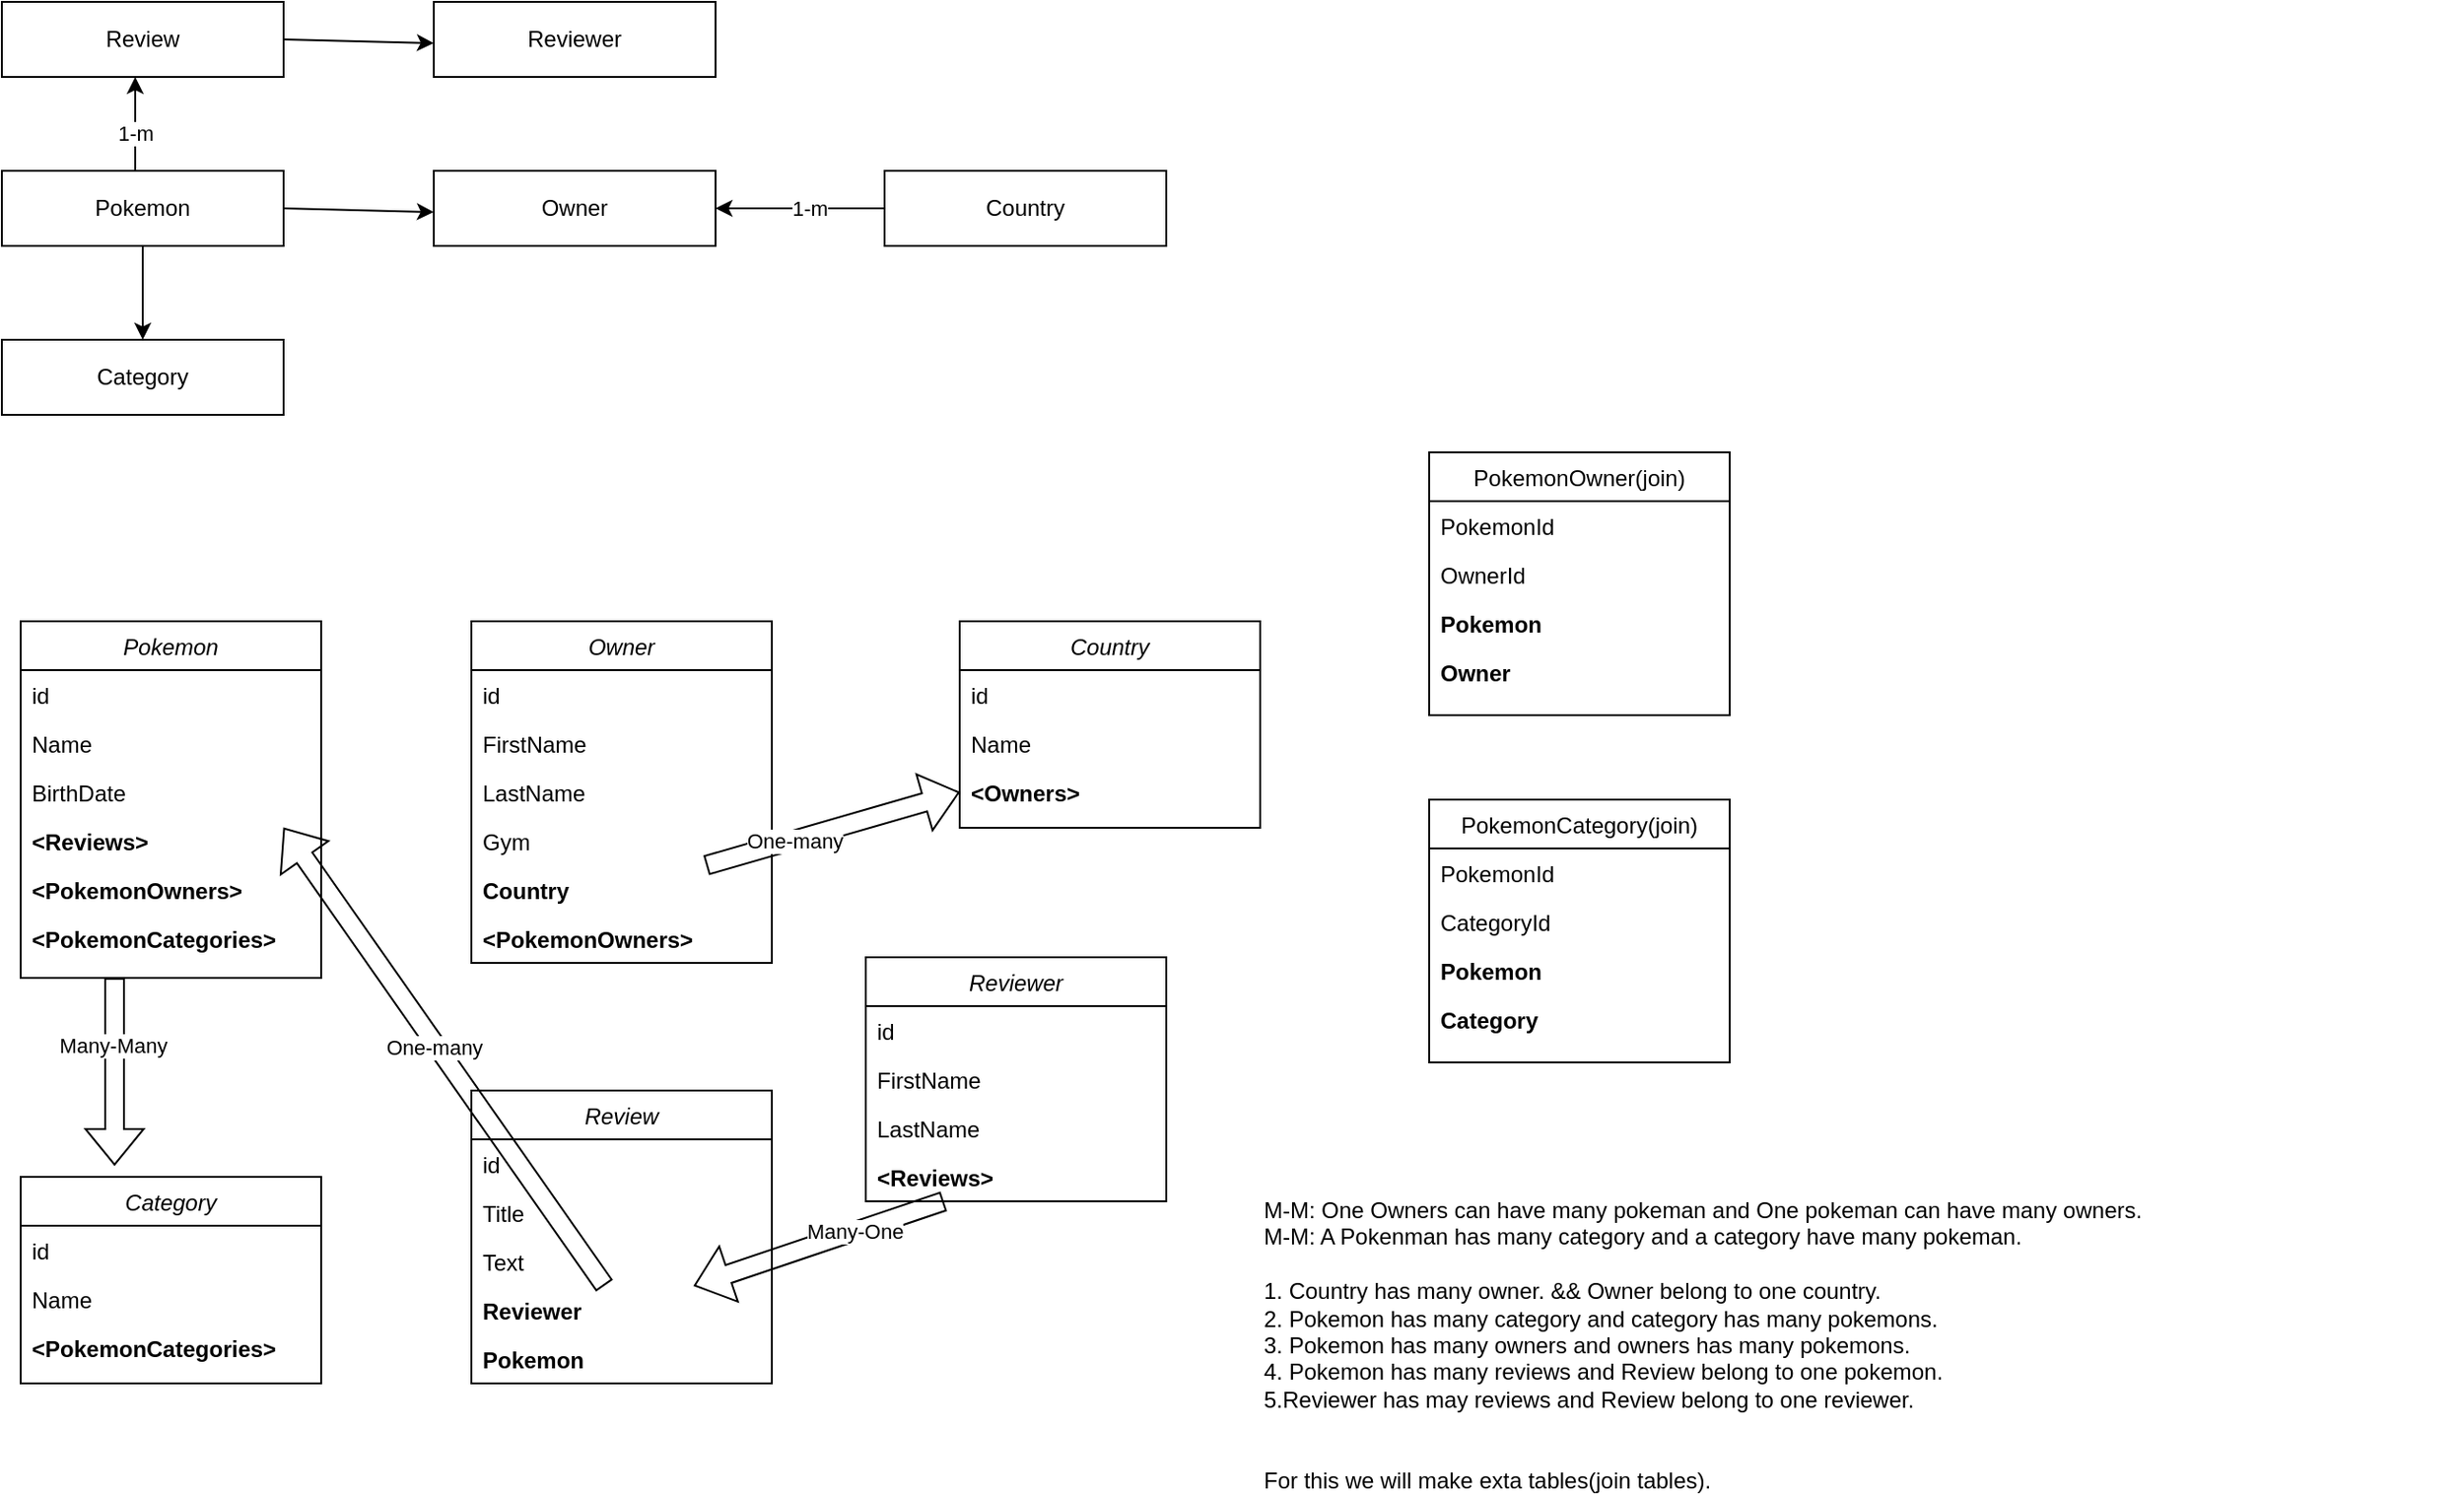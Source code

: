 <mxfile version="21.2.3" type="github">
  <diagram id="C5RBs43oDa-KdzZeNtuy" name="Page-1">
    <mxGraphModel dx="1434" dy="746" grid="1" gridSize="10" guides="1" tooltips="1" connect="1" arrows="1" fold="1" page="1" pageScale="1" pageWidth="827" pageHeight="1169" math="0" shadow="0">
      <root>
        <mxCell id="WIyWlLk6GJQsqaUBKTNV-0" />
        <mxCell id="WIyWlLk6GJQsqaUBKTNV-1" parent="WIyWlLk6GJQsqaUBKTNV-0" />
        <mxCell id="zkfFHV4jXpPFQw0GAbJ--0" value="Pokemon" style="swimlane;fontStyle=2;align=center;verticalAlign=top;childLayout=stackLayout;horizontal=1;startSize=26;horizontalStack=0;resizeParent=1;resizeLast=0;collapsible=1;marginBottom=0;rounded=0;shadow=0;strokeWidth=1;" parent="WIyWlLk6GJQsqaUBKTNV-1" vertex="1">
          <mxGeometry x="120" y="350" width="160" height="190" as="geometry">
            <mxRectangle x="230" y="140" width="160" height="26" as="alternateBounds" />
          </mxGeometry>
        </mxCell>
        <mxCell id="zkfFHV4jXpPFQw0GAbJ--1" value="id" style="text;align=left;verticalAlign=top;spacingLeft=4;spacingRight=4;overflow=hidden;rotatable=0;points=[[0,0.5],[1,0.5]];portConstraint=eastwest;" parent="zkfFHV4jXpPFQw0GAbJ--0" vertex="1">
          <mxGeometry y="26" width="160" height="26" as="geometry" />
        </mxCell>
        <mxCell id="zkfFHV4jXpPFQw0GAbJ--2" value="Name" style="text;align=left;verticalAlign=top;spacingLeft=4;spacingRight=4;overflow=hidden;rotatable=0;points=[[0,0.5],[1,0.5]];portConstraint=eastwest;rounded=0;shadow=0;html=0;" parent="zkfFHV4jXpPFQw0GAbJ--0" vertex="1">
          <mxGeometry y="52" width="160" height="26" as="geometry" />
        </mxCell>
        <mxCell id="zkfFHV4jXpPFQw0GAbJ--3" value="BirthDate" style="text;align=left;verticalAlign=top;spacingLeft=4;spacingRight=4;overflow=hidden;rotatable=0;points=[[0,0.5],[1,0.5]];portConstraint=eastwest;rounded=0;shadow=0;html=0;" parent="zkfFHV4jXpPFQw0GAbJ--0" vertex="1">
          <mxGeometry y="78" width="160" height="26" as="geometry" />
        </mxCell>
        <mxCell id="zkfFHV4jXpPFQw0GAbJ--5" value="&lt;Reviews&gt;" style="text;align=left;verticalAlign=top;spacingLeft=4;spacingRight=4;overflow=hidden;rotatable=0;points=[[0,0.5],[1,0.5]];portConstraint=eastwest;fontStyle=1" parent="zkfFHV4jXpPFQw0GAbJ--0" vertex="1">
          <mxGeometry y="104" width="160" height="26" as="geometry" />
        </mxCell>
        <mxCell id="enseXvZCVExBjmzHqvM3-12" value="&lt;PokemonOwners&gt;" style="text;align=left;verticalAlign=top;spacingLeft=4;spacingRight=4;overflow=hidden;rotatable=0;points=[[0,0.5],[1,0.5]];portConstraint=eastwest;fontStyle=1" parent="zkfFHV4jXpPFQw0GAbJ--0" vertex="1">
          <mxGeometry y="130" width="160" height="26" as="geometry" />
        </mxCell>
        <mxCell id="enseXvZCVExBjmzHqvM3-13" value="&lt;PokemonCategories&gt;" style="text;align=left;verticalAlign=top;spacingLeft=4;spacingRight=4;overflow=hidden;rotatable=0;points=[[0,0.5],[1,0.5]];portConstraint=eastwest;fontStyle=1" parent="zkfFHV4jXpPFQw0GAbJ--0" vertex="1">
          <mxGeometry y="156" width="160" height="26" as="geometry" />
        </mxCell>
        <mxCell id="zkfFHV4jXpPFQw0GAbJ--17" value="PokemonOwner(join)" style="swimlane;fontStyle=0;align=center;verticalAlign=top;childLayout=stackLayout;horizontal=1;startSize=26;horizontalStack=0;resizeParent=1;resizeLast=0;collapsible=1;marginBottom=0;rounded=0;shadow=0;strokeWidth=1;" parent="WIyWlLk6GJQsqaUBKTNV-1" vertex="1">
          <mxGeometry x="870" y="260" width="160" height="140" as="geometry">
            <mxRectangle x="550" y="140" width="160" height="26" as="alternateBounds" />
          </mxGeometry>
        </mxCell>
        <mxCell id="zkfFHV4jXpPFQw0GAbJ--18" value="PokemonId" style="text;align=left;verticalAlign=top;spacingLeft=4;spacingRight=4;overflow=hidden;rotatable=0;points=[[0,0.5],[1,0.5]];portConstraint=eastwest;" parent="zkfFHV4jXpPFQw0GAbJ--17" vertex="1">
          <mxGeometry y="26" width="160" height="26" as="geometry" />
        </mxCell>
        <mxCell id="zkfFHV4jXpPFQw0GAbJ--19" value="OwnerId" style="text;align=left;verticalAlign=top;spacingLeft=4;spacingRight=4;overflow=hidden;rotatable=0;points=[[0,0.5],[1,0.5]];portConstraint=eastwest;rounded=0;shadow=0;html=0;" parent="zkfFHV4jXpPFQw0GAbJ--17" vertex="1">
          <mxGeometry y="52" width="160" height="26" as="geometry" />
        </mxCell>
        <mxCell id="zkfFHV4jXpPFQw0GAbJ--20" value="Pokemon" style="text;align=left;verticalAlign=top;spacingLeft=4;spacingRight=4;overflow=hidden;rotatable=0;points=[[0,0.5],[1,0.5]];portConstraint=eastwest;rounded=0;shadow=0;html=0;fontStyle=1" parent="zkfFHV4jXpPFQw0GAbJ--17" vertex="1">
          <mxGeometry y="78" width="160" height="26" as="geometry" />
        </mxCell>
        <mxCell id="zkfFHV4jXpPFQw0GAbJ--21" value="Owner" style="text;align=left;verticalAlign=top;spacingLeft=4;spacingRight=4;overflow=hidden;rotatable=0;points=[[0,0.5],[1,0.5]];portConstraint=eastwest;rounded=0;shadow=0;html=0;fontStyle=1" parent="zkfFHV4jXpPFQw0GAbJ--17" vertex="1">
          <mxGeometry y="104" width="160" height="26" as="geometry" />
        </mxCell>
        <mxCell id="enseXvZCVExBjmzHqvM3-1" value="Review" style="rounded=0;whiteSpace=wrap;html=1;" parent="WIyWlLk6GJQsqaUBKTNV-1" vertex="1">
          <mxGeometry x="110" y="20" width="150" height="40" as="geometry" />
        </mxCell>
        <mxCell id="enseXvZCVExBjmzHqvM3-2" value="Reviewer" style="rounded=0;whiteSpace=wrap;html=1;" parent="WIyWlLk6GJQsqaUBKTNV-1" vertex="1">
          <mxGeometry x="340" y="20" width="150" height="40" as="geometry" />
        </mxCell>
        <mxCell id="enseXvZCVExBjmzHqvM3-3" value="" style="endArrow=classic;html=1;rounded=0;exitX=1;exitY=0.5;exitDx=0;exitDy=0;entryX=0;entryY=0.75;entryDx=0;entryDy=0;" parent="WIyWlLk6GJQsqaUBKTNV-1" source="enseXvZCVExBjmzHqvM3-1" edge="1">
          <mxGeometry width="50" height="50" relative="1" as="geometry">
            <mxPoint x="260" y="32" as="sourcePoint" />
            <mxPoint x="340" y="42" as="targetPoint" />
          </mxGeometry>
        </mxCell>
        <mxCell id="enseXvZCVExBjmzHqvM3-4" value="Pokemon" style="rounded=0;whiteSpace=wrap;html=1;" parent="WIyWlLk6GJQsqaUBKTNV-1" vertex="1">
          <mxGeometry x="110" y="110" width="150" height="40" as="geometry" />
        </mxCell>
        <mxCell id="enseXvZCVExBjmzHqvM3-5" value="Owner" style="rounded=0;whiteSpace=wrap;html=1;" parent="WIyWlLk6GJQsqaUBKTNV-1" vertex="1">
          <mxGeometry x="340" y="110" width="150" height="40" as="geometry" />
        </mxCell>
        <mxCell id="enseXvZCVExBjmzHqvM3-6" value="" style="endArrow=classic;html=1;rounded=0;exitX=1;exitY=0.5;exitDx=0;exitDy=0;entryX=0;entryY=0.75;entryDx=0;entryDy=0;" parent="WIyWlLk6GJQsqaUBKTNV-1" source="enseXvZCVExBjmzHqvM3-4" edge="1">
          <mxGeometry width="50" height="50" relative="1" as="geometry">
            <mxPoint x="260" y="122" as="sourcePoint" />
            <mxPoint x="340" y="132" as="targetPoint" />
          </mxGeometry>
        </mxCell>
        <mxCell id="enseXvZCVExBjmzHqvM3-7" value="Category" style="rounded=0;whiteSpace=wrap;html=1;" parent="WIyWlLk6GJQsqaUBKTNV-1" vertex="1">
          <mxGeometry x="110" y="200" width="150" height="40" as="geometry" />
        </mxCell>
        <mxCell id="enseXvZCVExBjmzHqvM3-8" value="Country" style="rounded=0;whiteSpace=wrap;html=1;" parent="WIyWlLk6GJQsqaUBKTNV-1" vertex="1">
          <mxGeometry x="580" y="110" width="150" height="40" as="geometry" />
        </mxCell>
        <mxCell id="enseXvZCVExBjmzHqvM3-10" value="" style="endArrow=classic;html=1;rounded=0;exitX=0.5;exitY=1;exitDx=0;exitDy=0;entryX=0.5;entryY=0;entryDx=0;entryDy=0;" parent="WIyWlLk6GJQsqaUBKTNV-1" source="enseXvZCVExBjmzHqvM3-4" target="enseXvZCVExBjmzHqvM3-7" edge="1">
          <mxGeometry width="50" height="50" relative="1" as="geometry">
            <mxPoint x="270" y="140" as="sourcePoint" />
            <mxPoint x="350" y="142" as="targetPoint" />
          </mxGeometry>
        </mxCell>
        <mxCell id="enseXvZCVExBjmzHqvM3-14" value="Owner" style="swimlane;fontStyle=2;align=center;verticalAlign=top;childLayout=stackLayout;horizontal=1;startSize=26;horizontalStack=0;resizeParent=1;resizeLast=0;collapsible=1;marginBottom=0;rounded=0;shadow=0;strokeWidth=1;" parent="WIyWlLk6GJQsqaUBKTNV-1" vertex="1">
          <mxGeometry x="360" y="350" width="160" height="182" as="geometry">
            <mxRectangle x="230" y="140" width="160" height="26" as="alternateBounds" />
          </mxGeometry>
        </mxCell>
        <mxCell id="enseXvZCVExBjmzHqvM3-15" value="id" style="text;align=left;verticalAlign=top;spacingLeft=4;spacingRight=4;overflow=hidden;rotatable=0;points=[[0,0.5],[1,0.5]];portConstraint=eastwest;" parent="enseXvZCVExBjmzHqvM3-14" vertex="1">
          <mxGeometry y="26" width="160" height="26" as="geometry" />
        </mxCell>
        <mxCell id="enseXvZCVExBjmzHqvM3-16" value="FirstName" style="text;align=left;verticalAlign=top;spacingLeft=4;spacingRight=4;overflow=hidden;rotatable=0;points=[[0,0.5],[1,0.5]];portConstraint=eastwest;rounded=0;shadow=0;html=0;" parent="enseXvZCVExBjmzHqvM3-14" vertex="1">
          <mxGeometry y="52" width="160" height="26" as="geometry" />
        </mxCell>
        <mxCell id="enseXvZCVExBjmzHqvM3-60" value="LastName" style="text;align=left;verticalAlign=top;spacingLeft=4;spacingRight=4;overflow=hidden;rotatable=0;points=[[0,0.5],[1,0.5]];portConstraint=eastwest;rounded=0;shadow=0;html=0;" parent="enseXvZCVExBjmzHqvM3-14" vertex="1">
          <mxGeometry y="78" width="160" height="26" as="geometry" />
        </mxCell>
        <mxCell id="enseXvZCVExBjmzHqvM3-17" value="Gym" style="text;align=left;verticalAlign=top;spacingLeft=4;spacingRight=4;overflow=hidden;rotatable=0;points=[[0,0.5],[1,0.5]];portConstraint=eastwest;rounded=0;shadow=0;html=0;" parent="enseXvZCVExBjmzHqvM3-14" vertex="1">
          <mxGeometry y="104" width="160" height="26" as="geometry" />
        </mxCell>
        <mxCell id="enseXvZCVExBjmzHqvM3-19" value="Country" style="text;align=left;verticalAlign=top;spacingLeft=4;spacingRight=4;overflow=hidden;rotatable=0;points=[[0,0.5],[1,0.5]];portConstraint=eastwest;fontStyle=1" parent="enseXvZCVExBjmzHqvM3-14" vertex="1">
          <mxGeometry y="130" width="160" height="26" as="geometry" />
        </mxCell>
        <mxCell id="enseXvZCVExBjmzHqvM3-20" value="&lt;PokemonOwners&gt;" style="text;align=left;verticalAlign=top;spacingLeft=4;spacingRight=4;overflow=hidden;rotatable=0;points=[[0,0.5],[1,0.5]];portConstraint=eastwest;fontStyle=1" parent="enseXvZCVExBjmzHqvM3-14" vertex="1">
          <mxGeometry y="156" width="160" height="26" as="geometry" />
        </mxCell>
        <mxCell id="enseXvZCVExBjmzHqvM3-22" value="Country" style="swimlane;fontStyle=2;align=center;verticalAlign=top;childLayout=stackLayout;horizontal=1;startSize=26;horizontalStack=0;resizeParent=1;resizeLast=0;collapsible=1;marginBottom=0;rounded=0;shadow=0;strokeWidth=1;" parent="WIyWlLk6GJQsqaUBKTNV-1" vertex="1">
          <mxGeometry x="620" y="350" width="160" height="110" as="geometry">
            <mxRectangle x="230" y="140" width="160" height="26" as="alternateBounds" />
          </mxGeometry>
        </mxCell>
        <mxCell id="enseXvZCVExBjmzHqvM3-23" value="id" style="text;align=left;verticalAlign=top;spacingLeft=4;spacingRight=4;overflow=hidden;rotatable=0;points=[[0,0.5],[1,0.5]];portConstraint=eastwest;" parent="enseXvZCVExBjmzHqvM3-22" vertex="1">
          <mxGeometry y="26" width="160" height="26" as="geometry" />
        </mxCell>
        <mxCell id="enseXvZCVExBjmzHqvM3-24" value="Name" style="text;align=left;verticalAlign=top;spacingLeft=4;spacingRight=4;overflow=hidden;rotatable=0;points=[[0,0.5],[1,0.5]];portConstraint=eastwest;rounded=0;shadow=0;html=0;" parent="enseXvZCVExBjmzHqvM3-22" vertex="1">
          <mxGeometry y="52" width="160" height="26" as="geometry" />
        </mxCell>
        <mxCell id="enseXvZCVExBjmzHqvM3-27" value="&lt;Owners&gt;" style="text;align=left;verticalAlign=top;spacingLeft=4;spacingRight=4;overflow=hidden;rotatable=0;points=[[0,0.5],[1,0.5]];portConstraint=eastwest;fontStyle=1" parent="enseXvZCVExBjmzHqvM3-22" vertex="1">
          <mxGeometry y="78" width="160" height="26" as="geometry" />
        </mxCell>
        <mxCell id="enseXvZCVExBjmzHqvM3-28" value="PokemonCategory(join)" style="swimlane;fontStyle=0;align=center;verticalAlign=top;childLayout=stackLayout;horizontal=1;startSize=26;horizontalStack=0;resizeParent=1;resizeLast=0;collapsible=1;marginBottom=0;rounded=0;shadow=0;strokeWidth=1;" parent="WIyWlLk6GJQsqaUBKTNV-1" vertex="1">
          <mxGeometry x="870" y="445" width="160" height="140" as="geometry">
            <mxRectangle x="550" y="140" width="160" height="26" as="alternateBounds" />
          </mxGeometry>
        </mxCell>
        <mxCell id="enseXvZCVExBjmzHqvM3-29" value="PokemonId" style="text;align=left;verticalAlign=top;spacingLeft=4;spacingRight=4;overflow=hidden;rotatable=0;points=[[0,0.5],[1,0.5]];portConstraint=eastwest;" parent="enseXvZCVExBjmzHqvM3-28" vertex="1">
          <mxGeometry y="26" width="160" height="26" as="geometry" />
        </mxCell>
        <mxCell id="enseXvZCVExBjmzHqvM3-30" value="CategoryId" style="text;align=left;verticalAlign=top;spacingLeft=4;spacingRight=4;overflow=hidden;rotatable=0;points=[[0,0.5],[1,0.5]];portConstraint=eastwest;rounded=0;shadow=0;html=0;" parent="enseXvZCVExBjmzHqvM3-28" vertex="1">
          <mxGeometry y="52" width="160" height="26" as="geometry" />
        </mxCell>
        <mxCell id="enseXvZCVExBjmzHqvM3-31" value="Pokemon" style="text;align=left;verticalAlign=top;spacingLeft=4;spacingRight=4;overflow=hidden;rotatable=0;points=[[0,0.5],[1,0.5]];portConstraint=eastwest;rounded=0;shadow=0;html=0;fontStyle=1" parent="enseXvZCVExBjmzHqvM3-28" vertex="1">
          <mxGeometry y="78" width="160" height="26" as="geometry" />
        </mxCell>
        <mxCell id="enseXvZCVExBjmzHqvM3-32" value="Category" style="text;align=left;verticalAlign=top;spacingLeft=4;spacingRight=4;overflow=hidden;rotatable=0;points=[[0,0.5],[1,0.5]];portConstraint=eastwest;rounded=0;shadow=0;html=0;fontStyle=1" parent="enseXvZCVExBjmzHqvM3-28" vertex="1">
          <mxGeometry y="104" width="160" height="26" as="geometry" />
        </mxCell>
        <mxCell id="enseXvZCVExBjmzHqvM3-33" value="Category" style="swimlane;fontStyle=2;align=center;verticalAlign=top;childLayout=stackLayout;horizontal=1;startSize=26;horizontalStack=0;resizeParent=1;resizeLast=0;collapsible=1;marginBottom=0;rounded=0;shadow=0;strokeWidth=1;" parent="WIyWlLk6GJQsqaUBKTNV-1" vertex="1">
          <mxGeometry x="120" y="646" width="160" height="110" as="geometry">
            <mxRectangle x="230" y="140" width="160" height="26" as="alternateBounds" />
          </mxGeometry>
        </mxCell>
        <mxCell id="enseXvZCVExBjmzHqvM3-34" value="id" style="text;align=left;verticalAlign=top;spacingLeft=4;spacingRight=4;overflow=hidden;rotatable=0;points=[[0,0.5],[1,0.5]];portConstraint=eastwest;" parent="enseXvZCVExBjmzHqvM3-33" vertex="1">
          <mxGeometry y="26" width="160" height="26" as="geometry" />
        </mxCell>
        <mxCell id="enseXvZCVExBjmzHqvM3-35" value="Name" style="text;align=left;verticalAlign=top;spacingLeft=4;spacingRight=4;overflow=hidden;rotatable=0;points=[[0,0.5],[1,0.5]];portConstraint=eastwest;rounded=0;shadow=0;html=0;" parent="enseXvZCVExBjmzHqvM3-33" vertex="1">
          <mxGeometry y="52" width="160" height="26" as="geometry" />
        </mxCell>
        <mxCell id="enseXvZCVExBjmzHqvM3-36" value="&lt;PokemonCategories&gt;" style="text;align=left;verticalAlign=top;spacingLeft=4;spacingRight=4;overflow=hidden;rotatable=0;points=[[0,0.5],[1,0.5]];portConstraint=eastwest;fontStyle=1" parent="enseXvZCVExBjmzHqvM3-33" vertex="1">
          <mxGeometry y="78" width="160" height="26" as="geometry" />
        </mxCell>
        <mxCell id="enseXvZCVExBjmzHqvM3-37" value="Review" style="swimlane;fontStyle=2;align=center;verticalAlign=top;childLayout=stackLayout;horizontal=1;startSize=26;horizontalStack=0;resizeParent=1;resizeLast=0;collapsible=1;marginBottom=0;rounded=0;shadow=0;strokeWidth=1;" parent="WIyWlLk6GJQsqaUBKTNV-1" vertex="1">
          <mxGeometry x="360" y="600" width="160" height="156" as="geometry">
            <mxRectangle x="230" y="140" width="160" height="26" as="alternateBounds" />
          </mxGeometry>
        </mxCell>
        <mxCell id="enseXvZCVExBjmzHqvM3-38" value="id" style="text;align=left;verticalAlign=top;spacingLeft=4;spacingRight=4;overflow=hidden;rotatable=0;points=[[0,0.5],[1,0.5]];portConstraint=eastwest;" parent="enseXvZCVExBjmzHqvM3-37" vertex="1">
          <mxGeometry y="26" width="160" height="26" as="geometry" />
        </mxCell>
        <mxCell id="enseXvZCVExBjmzHqvM3-39" value="Title" style="text;align=left;verticalAlign=top;spacingLeft=4;spacingRight=4;overflow=hidden;rotatable=0;points=[[0,0.5],[1,0.5]];portConstraint=eastwest;rounded=0;shadow=0;html=0;" parent="enseXvZCVExBjmzHqvM3-37" vertex="1">
          <mxGeometry y="52" width="160" height="26" as="geometry" />
        </mxCell>
        <mxCell id="enseXvZCVExBjmzHqvM3-40" value="Text" style="text;align=left;verticalAlign=top;spacingLeft=4;spacingRight=4;overflow=hidden;rotatable=0;points=[[0,0.5],[1,0.5]];portConstraint=eastwest;" parent="enseXvZCVExBjmzHqvM3-37" vertex="1">
          <mxGeometry y="78" width="160" height="26" as="geometry" />
        </mxCell>
        <mxCell id="enseXvZCVExBjmzHqvM3-45" value="Reviewer" style="text;align=left;verticalAlign=top;spacingLeft=4;spacingRight=4;overflow=hidden;rotatable=0;points=[[0,0.5],[1,0.5]];portConstraint=eastwest;fontStyle=1" parent="enseXvZCVExBjmzHqvM3-37" vertex="1">
          <mxGeometry y="104" width="160" height="26" as="geometry" />
        </mxCell>
        <mxCell id="enseXvZCVExBjmzHqvM3-46" value="Pokemon" style="text;align=left;verticalAlign=top;spacingLeft=4;spacingRight=4;overflow=hidden;rotatable=0;points=[[0,0.5],[1,0.5]];portConstraint=eastwest;fontStyle=1" parent="enseXvZCVExBjmzHqvM3-37" vertex="1">
          <mxGeometry y="130" width="160" height="26" as="geometry" />
        </mxCell>
        <mxCell id="enseXvZCVExBjmzHqvM3-41" value="Reviewer" style="swimlane;fontStyle=2;align=center;verticalAlign=top;childLayout=stackLayout;horizontal=1;startSize=26;horizontalStack=0;resizeParent=1;resizeLast=0;collapsible=1;marginBottom=0;rounded=0;shadow=0;strokeWidth=1;" parent="WIyWlLk6GJQsqaUBKTNV-1" vertex="1">
          <mxGeometry x="570" y="529" width="160" height="130" as="geometry">
            <mxRectangle x="230" y="140" width="160" height="26" as="alternateBounds" />
          </mxGeometry>
        </mxCell>
        <mxCell id="enseXvZCVExBjmzHqvM3-42" value="id" style="text;align=left;verticalAlign=top;spacingLeft=4;spacingRight=4;overflow=hidden;rotatable=0;points=[[0,0.5],[1,0.5]];portConstraint=eastwest;" parent="enseXvZCVExBjmzHqvM3-41" vertex="1">
          <mxGeometry y="26" width="160" height="26" as="geometry" />
        </mxCell>
        <mxCell id="enseXvZCVExBjmzHqvM3-43" value="FirstName" style="text;align=left;verticalAlign=top;spacingLeft=4;spacingRight=4;overflow=hidden;rotatable=0;points=[[0,0.5],[1,0.5]];portConstraint=eastwest;rounded=0;shadow=0;html=0;" parent="enseXvZCVExBjmzHqvM3-41" vertex="1">
          <mxGeometry y="52" width="160" height="26" as="geometry" />
        </mxCell>
        <mxCell id="enseXvZCVExBjmzHqvM3-47" value="LastName" style="text;align=left;verticalAlign=top;spacingLeft=4;spacingRight=4;overflow=hidden;rotatable=0;points=[[0,0.5],[1,0.5]];portConstraint=eastwest;rounded=0;shadow=0;html=0;" parent="enseXvZCVExBjmzHqvM3-41" vertex="1">
          <mxGeometry y="78" width="160" height="26" as="geometry" />
        </mxCell>
        <mxCell id="enseXvZCVExBjmzHqvM3-44" value="&lt;Reviews&gt;" style="text;align=left;verticalAlign=top;spacingLeft=4;spacingRight=4;overflow=hidden;rotatable=0;points=[[0,0.5],[1,0.5]];portConstraint=eastwest;fontStyle=1" parent="enseXvZCVExBjmzHqvM3-41" vertex="1">
          <mxGeometry y="104" width="160" height="26" as="geometry" />
        </mxCell>
        <mxCell id="enseXvZCVExBjmzHqvM3-48" value="" style="shape=flexArrow;endArrow=classic;html=1;rounded=0;" parent="WIyWlLk6GJQsqaUBKTNV-1" edge="1">
          <mxGeometry width="50" height="50" relative="1" as="geometry">
            <mxPoint x="170" y="540" as="sourcePoint" />
            <mxPoint x="170" y="640" as="targetPoint" />
          </mxGeometry>
        </mxCell>
        <mxCell id="enseXvZCVExBjmzHqvM3-49" value="Many-Many" style="edgeLabel;html=1;align=center;verticalAlign=middle;resizable=0;points=[];" parent="enseXvZCVExBjmzHqvM3-48" vertex="1" connectable="0">
          <mxGeometry x="-0.294" relative="1" as="geometry">
            <mxPoint x="-1" as="offset" />
          </mxGeometry>
        </mxCell>
        <mxCell id="enseXvZCVExBjmzHqvM3-50" value="" style="shape=flexArrow;endArrow=classic;html=1;rounded=0;entryX=0;entryY=0.5;entryDx=0;entryDy=0;" parent="WIyWlLk6GJQsqaUBKTNV-1" source="enseXvZCVExBjmzHqvM3-19" target="enseXvZCVExBjmzHqvM3-27" edge="1">
          <mxGeometry width="50" height="50" relative="1" as="geometry">
            <mxPoint x="310" y="550" as="sourcePoint" />
            <mxPoint x="350" y="460" as="targetPoint" />
          </mxGeometry>
        </mxCell>
        <mxCell id="enseXvZCVExBjmzHqvM3-51" value="One-many" style="edgeLabel;html=1;align=center;verticalAlign=middle;resizable=0;points=[];" parent="enseXvZCVExBjmzHqvM3-50" vertex="1" connectable="0">
          <mxGeometry x="-0.294" relative="1" as="geometry">
            <mxPoint x="-1" as="offset" />
          </mxGeometry>
        </mxCell>
        <mxCell id="enseXvZCVExBjmzHqvM3-52" value="" style="shape=flexArrow;endArrow=classic;html=1;rounded=0;entryX=0.875;entryY=0.231;entryDx=0;entryDy=0;entryPerimeter=0;" parent="WIyWlLk6GJQsqaUBKTNV-1" source="enseXvZCVExBjmzHqvM3-45" target="zkfFHV4jXpPFQw0GAbJ--5" edge="1">
          <mxGeometry width="50" height="50" relative="1" as="geometry">
            <mxPoint x="340" y="719.5" as="sourcePoint" />
            <mxPoint x="390" y="636.5" as="targetPoint" />
          </mxGeometry>
        </mxCell>
        <mxCell id="enseXvZCVExBjmzHqvM3-53" value="One-many" style="edgeLabel;html=1;align=center;verticalAlign=middle;resizable=0;points=[];" parent="enseXvZCVExBjmzHqvM3-52" vertex="1" connectable="0">
          <mxGeometry x="-0.294" relative="1" as="geometry">
            <mxPoint x="-31" y="-41" as="offset" />
          </mxGeometry>
        </mxCell>
        <mxCell id="enseXvZCVExBjmzHqvM3-55" value="" style="shape=flexArrow;endArrow=classic;html=1;rounded=0;" parent="WIyWlLk6GJQsqaUBKTNV-1" source="enseXvZCVExBjmzHqvM3-44" target="enseXvZCVExBjmzHqvM3-45" edge="1">
          <mxGeometry width="50" height="50" relative="1" as="geometry">
            <mxPoint x="560" y="740" as="sourcePoint" />
            <mxPoint x="640" y="670" as="targetPoint" />
          </mxGeometry>
        </mxCell>
        <mxCell id="enseXvZCVExBjmzHqvM3-56" value="Many-One" style="edgeLabel;html=1;align=center;verticalAlign=middle;resizable=0;points=[];" parent="enseXvZCVExBjmzHqvM3-55" vertex="1" connectable="0">
          <mxGeometry x="-0.294" relative="1" as="geometry">
            <mxPoint x="-1" as="offset" />
          </mxGeometry>
        </mxCell>
        <mxCell id="enseXvZCVExBjmzHqvM3-11" value="1-m" style="endArrow=classic;html=1;rounded=0;exitX=0.5;exitY=0;exitDx=0;exitDy=0;entryX=0.5;entryY=1;entryDx=0;entryDy=0;" parent="WIyWlLk6GJQsqaUBKTNV-1" edge="1">
          <mxGeometry x="-0.2" width="50" height="50" relative="1" as="geometry">
            <mxPoint x="181" y="110" as="sourcePoint" />
            <mxPoint x="181" y="60" as="targetPoint" />
            <mxPoint as="offset" />
          </mxGeometry>
        </mxCell>
        <mxCell id="enseXvZCVExBjmzHqvM3-58" value="1-m" style="endArrow=classic;html=1;rounded=0;exitX=0;exitY=0.5;exitDx=0;exitDy=0;entryX=1;entryY=0.5;entryDx=0;entryDy=0;" parent="WIyWlLk6GJQsqaUBKTNV-1" source="enseXvZCVExBjmzHqvM3-8" target="enseXvZCVExBjmzHqvM3-5" edge="1">
          <mxGeometry x="-0.111" width="50" height="50" relative="1" as="geometry">
            <mxPoint x="610" y="80" as="sourcePoint" />
            <mxPoint x="610" y="30" as="targetPoint" />
            <mxPoint as="offset" />
            <Array as="points" />
          </mxGeometry>
        </mxCell>
        <mxCell id="enseXvZCVExBjmzHqvM3-59" value="&lt;div&gt;M-M: One Owners can have many pokeman and One pokeman can have many owners.&lt;/div&gt;&lt;div&gt;M-M: A Pokenman has many category and a category have many pokeman.&lt;/div&gt;&lt;div&gt;&lt;br&gt;&lt;/div&gt;&lt;div&gt;1. Country has many owner. &amp;amp;&amp;amp; Owner belong to one country.&lt;br&gt;&lt;/div&gt;&lt;div&gt;2. Pokemon has many category and category has many pokemons.&lt;/div&gt;&lt;div&gt;3. Pokemon has many owners and owners has many pokemons.&lt;/div&gt;&lt;div&gt;4. Pokemon has many reviews and Review belong to one pokemon.&lt;/div&gt;&lt;div&gt;5.Reviewer has may reviews and Review belong to one reviewer.&lt;br&gt;&lt;/div&gt;&lt;div&gt;&lt;br&gt;&lt;/div&gt;&lt;div&gt;&lt;br&gt;&lt;/div&gt;&lt;div&gt;For this we will make exta tables(join tables). &lt;br&gt;&lt;/div&gt;" style="text;whiteSpace=wrap;html=1;" parent="WIyWlLk6GJQsqaUBKTNV-1" vertex="1">
          <mxGeometry x="780" y="650" width="640" height="40" as="geometry" />
        </mxCell>
      </root>
    </mxGraphModel>
  </diagram>
</mxfile>
